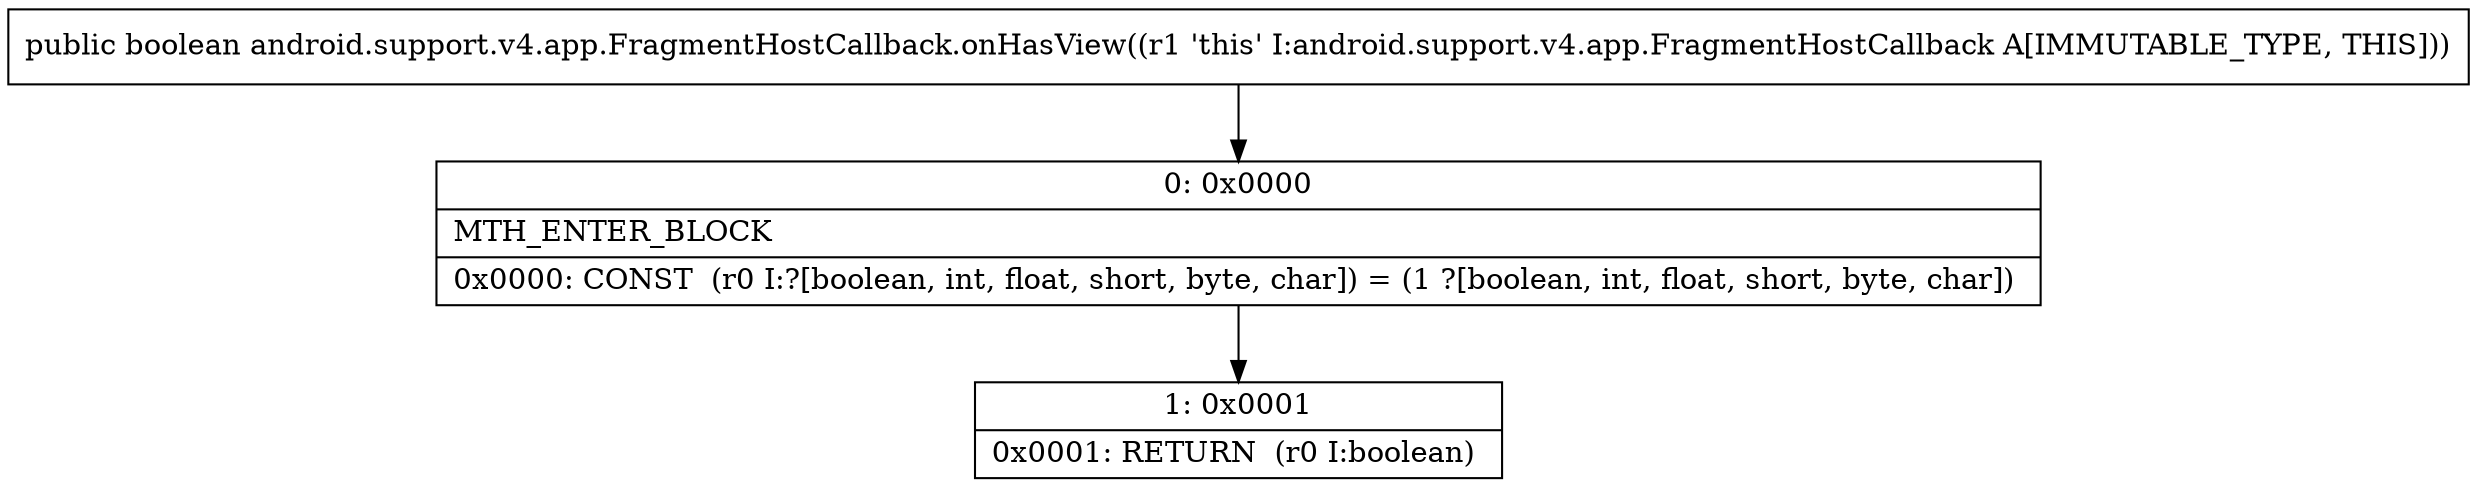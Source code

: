 digraph "CFG forandroid.support.v4.app.FragmentHostCallback.onHasView()Z" {
Node_0 [shape=record,label="{0\:\ 0x0000|MTH_ENTER_BLOCK\l|0x0000: CONST  (r0 I:?[boolean, int, float, short, byte, char]) = (1 ?[boolean, int, float, short, byte, char]) \l}"];
Node_1 [shape=record,label="{1\:\ 0x0001|0x0001: RETURN  (r0 I:boolean) \l}"];
MethodNode[shape=record,label="{public boolean android.support.v4.app.FragmentHostCallback.onHasView((r1 'this' I:android.support.v4.app.FragmentHostCallback A[IMMUTABLE_TYPE, THIS])) }"];
MethodNode -> Node_0;
Node_0 -> Node_1;
}

